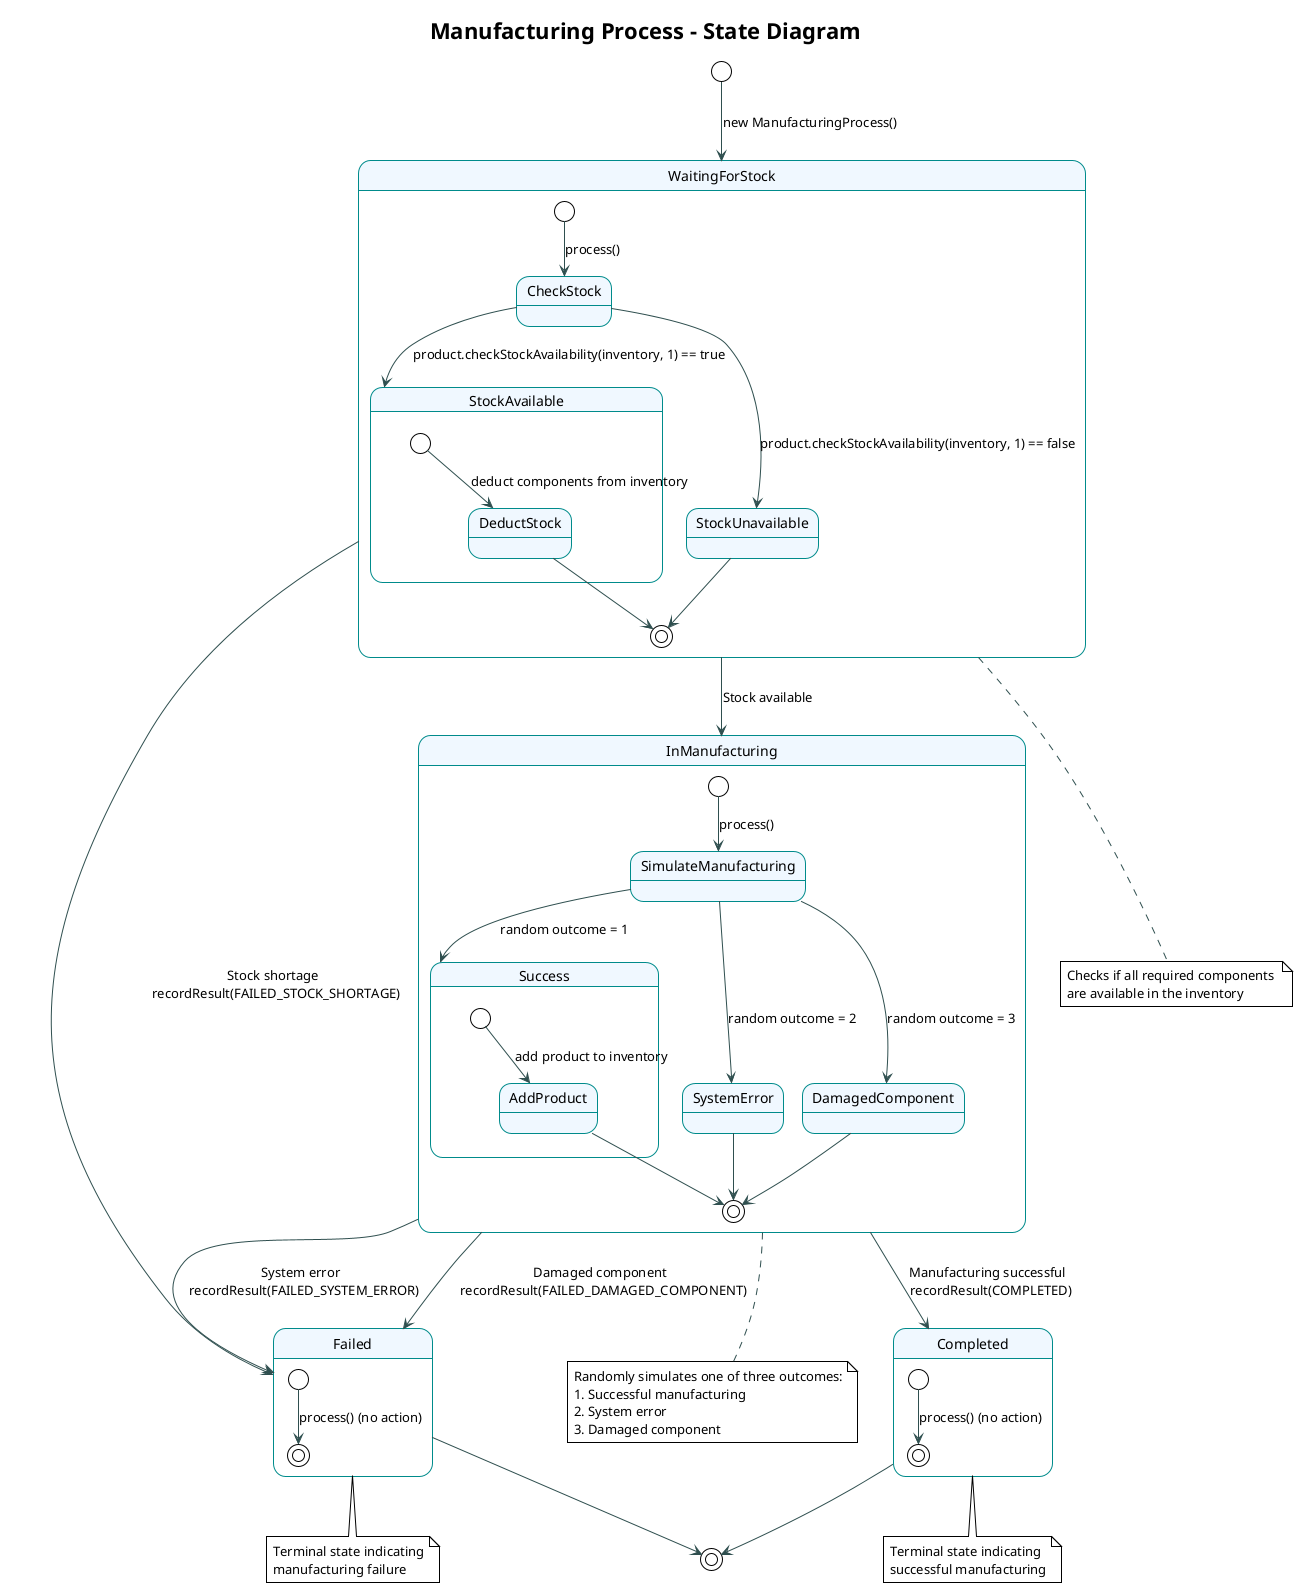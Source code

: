 @startuml Manufacturing Process State Diagram

' Style and theme configuration
!theme plain
skinparam StateBackgroundColor #F0F8FF
skinparam StateBorderColor #008B8B
skinparam StateArrowColor #2F4F4F
skinparam StateFontSize 14
skinparam StateFontName Arial

' Title
title Manufacturing Process - State Diagram

' Initial state
[*] --> WaitingForStock : new ManufacturingProcess()

' WaitingForStock state
state WaitingForStock {
  [*] --> CheckStock : process()
  
  state CheckStock <<choice>>
  CheckStock --> StockAvailable : product.checkStockAvailability(inventory, 1) == true
  CheckStock --> StockUnavailable : product.checkStockAvailability(inventory, 1) == false
  
  state StockAvailable {
    [*] --> DeductStock : deduct components from inventory
  }
  
  state StockUnavailable
  
  DeductStock --> [*]
  StockUnavailable --> [*]
}

' InManufacturing state
state InManufacturing {
  [*] --> SimulateManufacturing : process()
  
  state SimulateManufacturing <<choice>>
  SimulateManufacturing --> Success : random outcome = 1
  SimulateManufacturing --> SystemError : random outcome = 2
  SimulateManufacturing --> DamagedComponent : random outcome = 3
  
  state Success {
    [*] --> AddProduct : add product to inventory
  }
  
  state SystemError
  state DamagedComponent
  
  AddProduct --> [*]
  SystemError --> [*]
  DamagedComponent --> [*]
}

' Completed state
state Completed {
  [*] --> [*] : process() (no action)
}

' Failed state
state Failed {
  [*] --> [*] : process() (no action)
}

' State transitions
WaitingForStock --> InManufacturing : Stock available
WaitingForStock --> Failed : Stock shortage \n recordResult(FAILED_STOCK_SHORTAGE)

InManufacturing --> Completed : Manufacturing successful \n recordResult(COMPLETED)
InManufacturing --> Failed : System error \n recordResult(FAILED_SYSTEM_ERROR)
InManufacturing --> Failed : Damaged component \n recordResult(FAILED_DAMAGED_COMPONENT)

Completed --> [*]
Failed --> [*]

' Notes
note bottom of WaitingForStock
  Checks if all required components 
  are available in the inventory
end note

note bottom of InManufacturing
  Randomly simulates one of three outcomes:
  1. Successful manufacturing
  2. System error
  3. Damaged component
end note

note bottom of Completed
  Terminal state indicating
  successful manufacturing
end note

note bottom of Failed
  Terminal state indicating
  manufacturing failure
end note

@enduml 